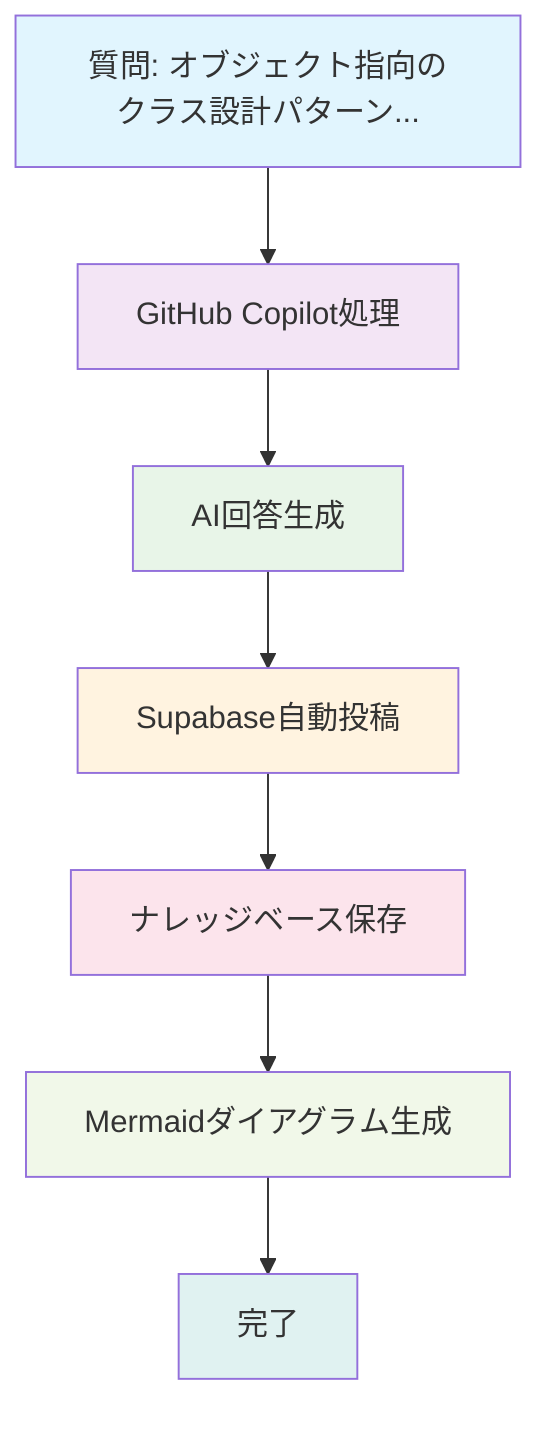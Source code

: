 flowchart TD
    A[質問: オブジェクト指向のクラス設計パターン...] --> B[GitHub Copilot処理]
    B --> C[AI回答生成]
    C --> D[Supabase自動投稿]
    D --> E[ナレッジベース保存]
    E --> F[Mermaidダイアグラム生成]
    F --> G[完了]
    
    style A fill:#e1f5fe
    style B fill:#f3e5f5
    style C fill:#e8f5e8
    style D fill:#fff3e0
    style E fill:#fce4ec
    style F fill:#f1f8e9
    style G fill:#e0f2f1